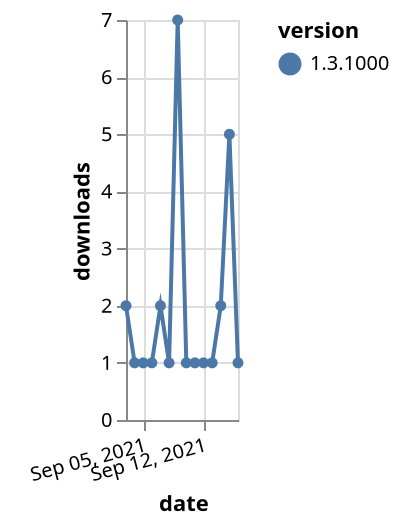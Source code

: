 {"$schema": "https://vega.github.io/schema/vega-lite/v5.json", "description": "A simple bar chart with embedded data.", "data": {"values": [{"date": "2021-09-03", "total": 696, "delta": 2, "version": "1.3.1000"}, {"date": "2021-09-04", "total": 697, "delta": 1, "version": "1.3.1000"}, {"date": "2021-09-05", "total": 698, "delta": 1, "version": "1.3.1000"}, {"date": "2021-09-06", "total": 699, "delta": 1, "version": "1.3.1000"}, {"date": "2021-09-07", "total": 701, "delta": 2, "version": "1.3.1000"}, {"date": "2021-09-08", "total": 702, "delta": 1, "version": "1.3.1000"}, {"date": "2021-09-09", "total": 709, "delta": 7, "version": "1.3.1000"}, {"date": "2021-09-10", "total": 710, "delta": 1, "version": "1.3.1000"}, {"date": "2021-09-11", "total": 711, "delta": 1, "version": "1.3.1000"}, {"date": "2021-09-12", "total": 712, "delta": 1, "version": "1.3.1000"}, {"date": "2021-09-13", "total": 713, "delta": 1, "version": "1.3.1000"}, {"date": "2021-09-14", "total": 715, "delta": 2, "version": "1.3.1000"}, {"date": "2021-09-15", "total": 720, "delta": 5, "version": "1.3.1000"}, {"date": "2021-09-16", "total": 721, "delta": 1, "version": "1.3.1000"}]}, "width": "container", "mark": {"type": "line", "point": {"filled": true}}, "encoding": {"x": {"field": "date", "type": "temporal", "timeUnit": "yearmonthdate", "title": "date", "axis": {"labelAngle": -15}}, "y": {"field": "delta", "type": "quantitative", "title": "downloads"}, "color": {"field": "version", "type": "nominal"}, "tooltip": {"field": "delta"}}}